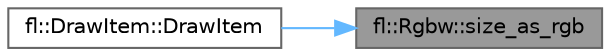 digraph "fl::Rgbw::size_as_rgb"
{
 // INTERACTIVE_SVG=YES
 // LATEX_PDF_SIZE
  bgcolor="transparent";
  edge [fontname=Helvetica,fontsize=10,labelfontname=Helvetica,labelfontsize=10];
  node [fontname=Helvetica,fontsize=10,shape=box,height=0.2,width=0.4];
  rankdir="RL";
  Node1 [id="Node000001",label="fl::Rgbw::size_as_rgb",height=0.2,width=0.4,color="gray40", fillcolor="grey60", style="filled", fontcolor="black",tooltip=" "];
  Node1 -> Node2 [id="edge1_Node000001_Node000002",dir="back",color="steelblue1",style="solid",tooltip=" "];
  Node2 [id="Node000002",label="fl::DrawItem::DrawItem",height=0.2,width=0.4,color="grey40", fillcolor="white", style="filled",URL="$da/d9d/structfl_1_1_draw_item_ac88a89f473794913a7e70e4afab2b2b9.html#ac88a89f473794913a7e70e4afab2b2b9",tooltip=" "];
}
